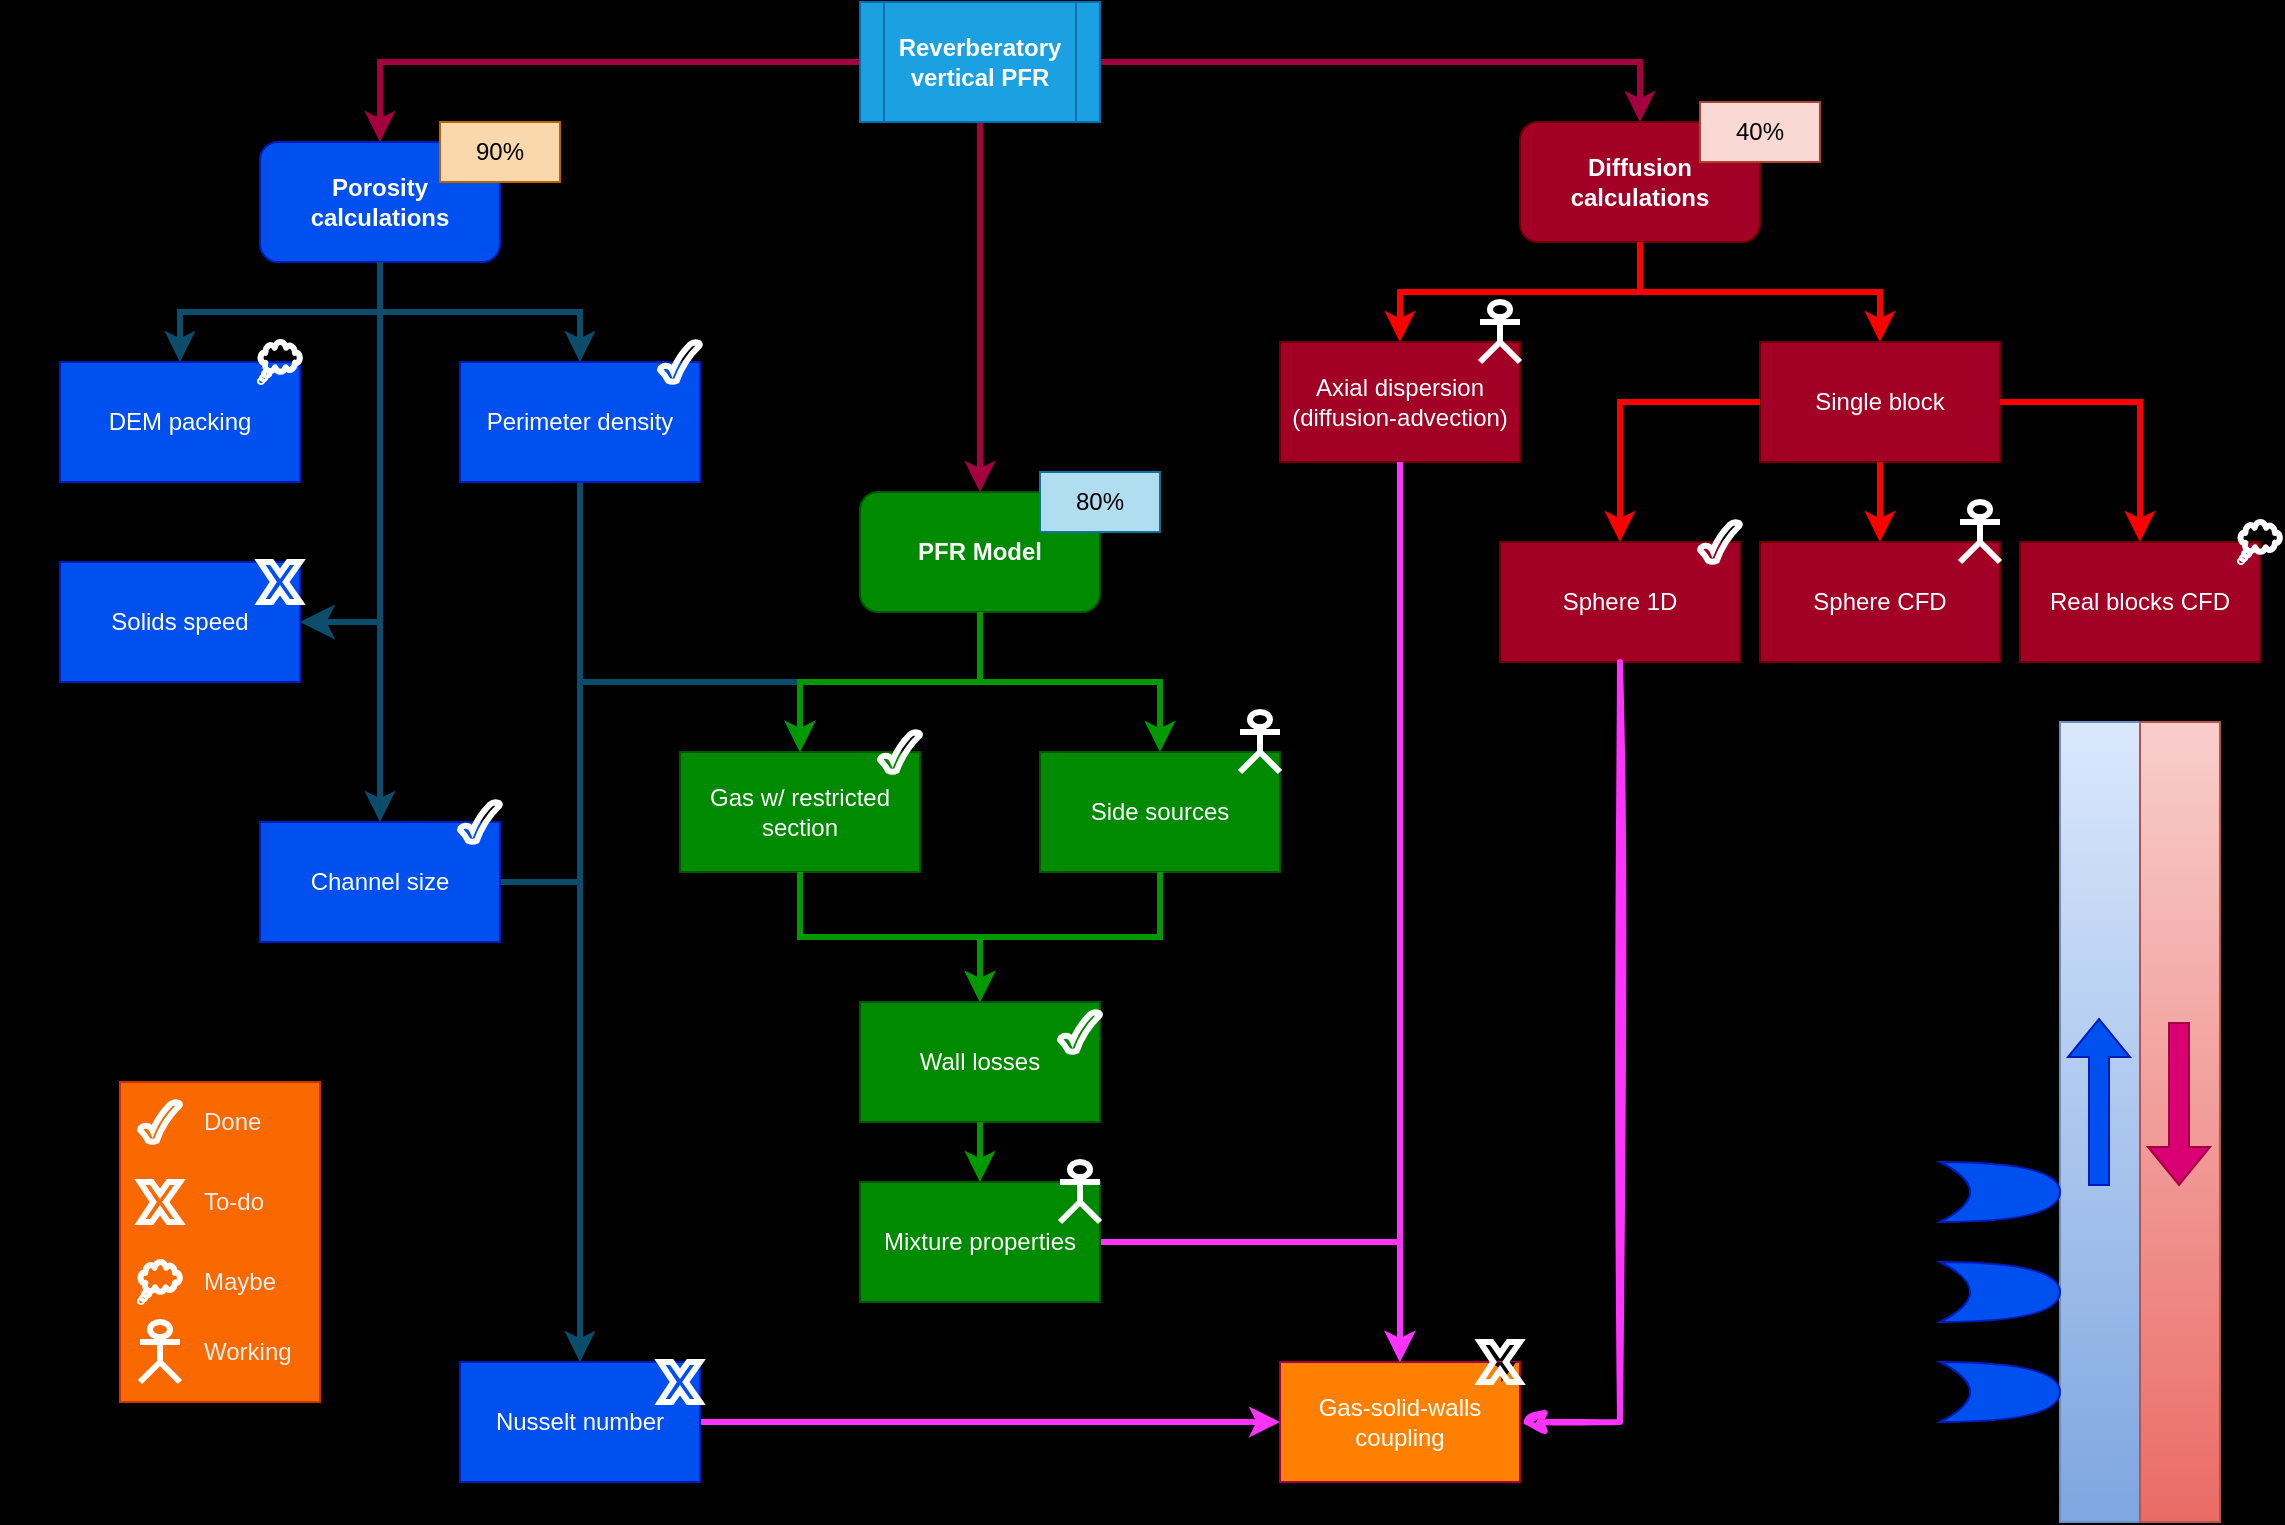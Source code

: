<mxfile version="21.7.2" type="google">
  <diagram name="Page-1" id="57xh4eG6djv1m6ambgIB">
    <mxGraphModel grid="1" page="1" gridSize="10" guides="1" tooltips="1" connect="1" arrows="1" fold="1" pageScale="1" pageWidth="1169" pageHeight="827" background="#000000" math="0" shadow="0">
      <root>
        <mxCell id="0" />
        <mxCell id="1" parent="0" />
        <mxCell id="1J0d0uqA-YPfGlHW_XvP-28" style="edgeStyle=orthogonalEdgeStyle;rounded=0;orthogonalLoop=1;jettySize=auto;html=1;entryX=0.5;entryY=0;entryDx=0;entryDy=0;strokeColor=#A50040;strokeWidth=3;fillColor=#d80073;" edge="1" parent="1" source="1J0d0uqA-YPfGlHW_XvP-27" target="1J0d0uqA-YPfGlHW_XvP-1">
          <mxGeometry relative="1" as="geometry" />
        </mxCell>
        <mxCell id="1J0d0uqA-YPfGlHW_XvP-29" style="edgeStyle=orthogonalEdgeStyle;rounded=0;orthogonalLoop=1;jettySize=auto;html=1;entryX=0.5;entryY=0;entryDx=0;entryDy=0;strokeColor=#A50040;strokeWidth=3;fillColor=#d80073;" edge="1" parent="1" source="1J0d0uqA-YPfGlHW_XvP-27" target="1J0d0uqA-YPfGlHW_XvP-16">
          <mxGeometry relative="1" as="geometry" />
        </mxCell>
        <mxCell id="1J0d0uqA-YPfGlHW_XvP-31" style="edgeStyle=orthogonalEdgeStyle;rounded=0;orthogonalLoop=1;jettySize=auto;html=1;entryX=0.5;entryY=0;entryDx=0;entryDy=0;strokeColor=#A50040;strokeWidth=3;fillColor=#d80073;" edge="1" parent="1" source="1J0d0uqA-YPfGlHW_XvP-27" target="1J0d0uqA-YPfGlHW_XvP-30">
          <mxGeometry relative="1" as="geometry" />
        </mxCell>
        <mxCell id="1J0d0uqA-YPfGlHW_XvP-27" value="Reverberatory vertical PFR" style="shape=process;whiteSpace=wrap;html=1;backgroundOutline=1;fontStyle=1;fillColor=#1ba1e2;fontColor=#ffffff;strokeColor=#006EAF;" vertex="1" parent="1">
          <mxGeometry x="440" y="20" width="120" height="60" as="geometry" />
        </mxCell>
        <mxCell id="1J0d0uqA-YPfGlHW_XvP-34" value="" style="group" connectable="0" vertex="1" parent="1">
          <mxGeometry x="650" y="80" width="500" height="270" as="geometry" />
        </mxCell>
        <mxCell id="1J0d0uqA-YPfGlHW_XvP-16" value="&lt;b&gt;Diffusion calculations&lt;/b&gt;" style="rounded=1;whiteSpace=wrap;html=1;strokeColor=#6F0000;fontColor=#ffffff;fillColor=#a20025;" vertex="1" parent="1J0d0uqA-YPfGlHW_XvP-34">
          <mxGeometry x="120" width="120" height="60" as="geometry" />
        </mxCell>
        <mxCell id="1J0d0uqA-YPfGlHW_XvP-17" value="Axial dispersion&lt;br&gt;(diffusion-advection)" style="rounded=0;whiteSpace=wrap;html=1;strokeColor=#6F0000;fontColor=#ffffff;fillColor=#a20025;" vertex="1" parent="1J0d0uqA-YPfGlHW_XvP-34">
          <mxGeometry y="110" width="120" height="60" as="geometry" />
        </mxCell>
        <mxCell id="1J0d0uqA-YPfGlHW_XvP-18" value="Single block" style="rounded=0;whiteSpace=wrap;html=1;strokeColor=#6F0000;fontColor=#ffffff;fillColor=#a20025;" vertex="1" parent="1J0d0uqA-YPfGlHW_XvP-34">
          <mxGeometry x="240" y="110" width="120" height="60" as="geometry" />
        </mxCell>
        <mxCell id="1J0d0uqA-YPfGlHW_XvP-19" value="Sphere 1D" style="rounded=0;whiteSpace=wrap;html=1;strokeColor=#6F0000;fontColor=#ffffff;fillColor=#a20025;" vertex="1" parent="1J0d0uqA-YPfGlHW_XvP-34">
          <mxGeometry x="110" y="210" width="120" height="60" as="geometry" />
        </mxCell>
        <mxCell id="1J0d0uqA-YPfGlHW_XvP-20" value="Sphere CFD" style="rounded=0;whiteSpace=wrap;html=1;strokeColor=#6F0000;fontColor=#ffffff;fillColor=#a20025;" vertex="1" parent="1J0d0uqA-YPfGlHW_XvP-34">
          <mxGeometry x="240" y="210" width="120" height="60" as="geometry" />
        </mxCell>
        <mxCell id="1J0d0uqA-YPfGlHW_XvP-21" value="Real blocks CFD" style="rounded=0;whiteSpace=wrap;html=1;strokeColor=#6F0000;fontColor=#ffffff;fillColor=#a20025;" vertex="1" parent="1J0d0uqA-YPfGlHW_XvP-34">
          <mxGeometry x="370" y="210" width="120" height="60" as="geometry" />
        </mxCell>
        <mxCell id="1J0d0uqA-YPfGlHW_XvP-26" style="edgeStyle=orthogonalEdgeStyle;rounded=0;orthogonalLoop=1;jettySize=auto;html=1;strokeColor=#FF0000;strokeWidth=3;" edge="1" parent="1J0d0uqA-YPfGlHW_XvP-34" source="1J0d0uqA-YPfGlHW_XvP-16" target="1J0d0uqA-YPfGlHW_XvP-17">
          <mxGeometry relative="1" as="geometry" />
        </mxCell>
        <mxCell id="1J0d0uqA-YPfGlHW_XvP-25" style="edgeStyle=orthogonalEdgeStyle;rounded=0;orthogonalLoop=1;jettySize=auto;html=1;strokeColor=#FF0000;strokeWidth=3;" edge="1" parent="1J0d0uqA-YPfGlHW_XvP-34" source="1J0d0uqA-YPfGlHW_XvP-16" target="1J0d0uqA-YPfGlHW_XvP-18">
          <mxGeometry relative="1" as="geometry" />
        </mxCell>
        <mxCell id="1J0d0uqA-YPfGlHW_XvP-22" style="edgeStyle=orthogonalEdgeStyle;rounded=0;orthogonalLoop=1;jettySize=auto;html=1;entryX=0.5;entryY=0;entryDx=0;entryDy=0;strokeColor=#FF0000;strokeWidth=3;" edge="1" parent="1J0d0uqA-YPfGlHW_XvP-34" source="1J0d0uqA-YPfGlHW_XvP-18" target="1J0d0uqA-YPfGlHW_XvP-19">
          <mxGeometry relative="1" as="geometry" />
        </mxCell>
        <mxCell id="1J0d0uqA-YPfGlHW_XvP-23" style="edgeStyle=orthogonalEdgeStyle;rounded=0;orthogonalLoop=1;jettySize=auto;html=1;entryX=0.5;entryY=0;entryDx=0;entryDy=0;strokeColor=#FF0000;strokeWidth=3;" edge="1" parent="1J0d0uqA-YPfGlHW_XvP-34" source="1J0d0uqA-YPfGlHW_XvP-18" target="1J0d0uqA-YPfGlHW_XvP-20">
          <mxGeometry relative="1" as="geometry" />
        </mxCell>
        <mxCell id="1J0d0uqA-YPfGlHW_XvP-24" style="edgeStyle=orthogonalEdgeStyle;rounded=0;orthogonalLoop=1;jettySize=auto;html=1;entryX=0.5;entryY=0;entryDx=0;entryDy=0;strokeColor=#FF0000;strokeWidth=3;" edge="1" parent="1J0d0uqA-YPfGlHW_XvP-34" source="1J0d0uqA-YPfGlHW_XvP-18" target="1J0d0uqA-YPfGlHW_XvP-21">
          <mxGeometry relative="1" as="geometry" />
        </mxCell>
        <mxCell id="1J0d0uqA-YPfGlHW_XvP-65" value="" style="whiteSpace=wrap;html=1;shape=mxgraph.basic.cloud_callout;strokeColor=#FFFFFF;fontColor=#EEEEEE;fillColor=none;strokeWidth=3;" vertex="1" parent="1J0d0uqA-YPfGlHW_XvP-34">
          <mxGeometry x="480" y="200" width="20" height="20" as="geometry" />
        </mxCell>
        <mxCell id="1J0d0uqA-YPfGlHW_XvP-66" value="" style="verticalLabelPosition=bottom;verticalAlign=top;html=1;shape=mxgraph.basic.tick;strokeColor=#FFFFFF;fontColor=#EEEEEE;fillColor=none;strokeWidth=3;" vertex="1" parent="1J0d0uqA-YPfGlHW_XvP-34">
          <mxGeometry x="210" y="200" width="20" height="20" as="geometry" />
        </mxCell>
        <mxCell id="1J0d0uqA-YPfGlHW_XvP-71" value="" style="shape=umlActor;verticalLabelPosition=bottom;verticalAlign=top;outlineConnect=0;strokeColor=#FFFFFF;fontColor=#EEEEEE;fillColor=none;strokeWidth=3;html=1;" vertex="1" parent="1J0d0uqA-YPfGlHW_XvP-34">
          <mxGeometry x="100" y="90" width="20" height="30" as="geometry" />
        </mxCell>
        <mxCell id="1J0d0uqA-YPfGlHW_XvP-73" value="" style="shape=umlActor;verticalLabelPosition=bottom;verticalAlign=top;outlineConnect=0;strokeColor=#FFFFFF;fontColor=#EEEEEE;fillColor=none;strokeWidth=3;html=1;" vertex="1" parent="1J0d0uqA-YPfGlHW_XvP-34">
          <mxGeometry x="340" y="190" width="20" height="30" as="geometry" />
        </mxCell>
        <mxCell id="1J0d0uqA-YPfGlHW_XvP-89" value="40%" style="text;html=1;strokeColor=#ae4132;fillColor=#fad9d5;align=center;verticalAlign=middle;whiteSpace=wrap;rounded=0;" vertex="1" parent="1J0d0uqA-YPfGlHW_XvP-34">
          <mxGeometry x="210" y="-10" width="60" height="30" as="geometry" />
        </mxCell>
        <mxCell id="1J0d0uqA-YPfGlHW_XvP-36" style="edgeStyle=orthogonalEdgeStyle;rounded=0;orthogonalLoop=1;jettySize=auto;html=1;exitX=1;exitY=0.5;exitDx=0;exitDy=0;strokeColor=#0B4D6A;strokeWidth=3;jumpStyle=arc;jumpSize=15;" edge="1" parent="1" source="1J0d0uqA-YPfGlHW_XvP-11" target="1J0d0uqA-YPfGlHW_XvP-33">
          <mxGeometry relative="1" as="geometry">
            <Array as="points">
              <mxPoint x="300" y="460" />
              <mxPoint x="300" y="360" />
              <mxPoint x="410" y="360" />
            </Array>
          </mxGeometry>
        </mxCell>
        <mxCell id="1J0d0uqA-YPfGlHW_XvP-52" style="edgeStyle=orthogonalEdgeStyle;rounded=0;orthogonalLoop=1;jettySize=auto;html=1;strokeColor=#FF33FF;strokeWidth=3;" edge="1" parent="1" source="1J0d0uqA-YPfGlHW_XvP-10" target="1J0d0uqA-YPfGlHW_XvP-42">
          <mxGeometry relative="1" as="geometry" />
        </mxCell>
        <mxCell id="1J0d0uqA-YPfGlHW_XvP-10" value="Nusselt number" style="rounded=0;whiteSpace=wrap;html=1;strokeColor=#001DBC;fontColor=#ffffff;fillColor=#0050ef;labelBackgroundColor=none;" vertex="1" parent="1">
          <mxGeometry x="240" y="700" width="120" height="60" as="geometry" />
        </mxCell>
        <mxCell id="1J0d0uqA-YPfGlHW_XvP-13" style="edgeStyle=orthogonalEdgeStyle;rounded=0;orthogonalLoop=1;jettySize=auto;html=1;exitX=1;exitY=0.5;exitDx=0;exitDy=0;strokeColor=#0B4D6A;fontColor=default;labelBackgroundColor=none;strokeWidth=3;jumpStyle=none;" edge="1" parent="1" source="1J0d0uqA-YPfGlHW_XvP-11" target="1J0d0uqA-YPfGlHW_XvP-10">
          <mxGeometry relative="1" as="geometry">
            <Array as="points">
              <mxPoint x="300" y="460" />
            </Array>
          </mxGeometry>
        </mxCell>
        <mxCell id="1J0d0uqA-YPfGlHW_XvP-37" style="edgeStyle=orthogonalEdgeStyle;rounded=0;orthogonalLoop=1;jettySize=auto;html=1;strokeColor=#0B4D6A;strokeWidth=3;jumpStyle=arc;exitX=0.5;exitY=1;exitDx=0;exitDy=0;jumpSize=15;" edge="1" parent="1" source="1J0d0uqA-YPfGlHW_XvP-14" target="1J0d0uqA-YPfGlHW_XvP-33">
          <mxGeometry relative="1" as="geometry">
            <mxPoint x="190" y="350" as="sourcePoint" />
            <mxPoint x="260" y="420" as="targetPoint" />
            <Array as="points">
              <mxPoint x="300" y="360" />
              <mxPoint x="410" y="360" />
            </Array>
          </mxGeometry>
        </mxCell>
        <mxCell id="1J0d0uqA-YPfGlHW_XvP-42" value="Gas-solid-walls coupling" style="rounded=0;whiteSpace=wrap;html=1;strokeColor=#A50040;fontColor=#ffffff;fillColor=#FF8000;" vertex="1" parent="1">
          <mxGeometry x="650" y="700" width="120" height="60" as="geometry" />
        </mxCell>
        <mxCell id="1J0d0uqA-YPfGlHW_XvP-44" style="edgeStyle=orthogonalEdgeStyle;rounded=0;orthogonalLoop=1;jettySize=auto;html=1;exitX=0.5;exitY=1;exitDx=0;exitDy=0;strokeColor=#FF33FF;strokeWidth=3;" edge="1" parent="1" source="1J0d0uqA-YPfGlHW_XvP-17" target="1J0d0uqA-YPfGlHW_XvP-42">
          <mxGeometry relative="1" as="geometry" />
        </mxCell>
        <mxCell id="1J0d0uqA-YPfGlHW_XvP-53" value="" style="group" connectable="0" vertex="1" parent="1">
          <mxGeometry x="10" y="90" width="380" height="200" as="geometry" />
        </mxCell>
        <mxCell id="1J0d0uqA-YPfGlHW_XvP-50" value="DEM packing" style="rounded=0;whiteSpace=wrap;html=1;strokeColor=#001DBC;fontColor=#ffffff;fillColor=#0050ef;" vertex="1" parent="1J0d0uqA-YPfGlHW_XvP-53">
          <mxGeometry x="30" y="110" width="120" height="60" as="geometry" />
        </mxCell>
        <mxCell id="1J0d0uqA-YPfGlHW_XvP-51" style="edgeStyle=orthogonalEdgeStyle;rounded=0;orthogonalLoop=1;jettySize=auto;html=1;strokeColor=#0B4D6A;strokeWidth=3;exitX=0.5;exitY=1;exitDx=0;exitDy=0;" edge="1" parent="1J0d0uqA-YPfGlHW_XvP-53" source="1J0d0uqA-YPfGlHW_XvP-1" target="1J0d0uqA-YPfGlHW_XvP-50">
          <mxGeometry relative="1" as="geometry" />
        </mxCell>
        <mxCell id="1J0d0uqA-YPfGlHW_XvP-1" value="Porosity calculations" style="rounded=1;whiteSpace=wrap;html=1;labelBackgroundColor=none;fillColor=#0050ef;strokeColor=#001DBC;fontColor=#ffffff;fontStyle=1" vertex="1" parent="1J0d0uqA-YPfGlHW_XvP-53">
          <mxGeometry x="130" width="120" height="60" as="geometry" />
        </mxCell>
        <mxCell id="1J0d0uqA-YPfGlHW_XvP-14" value="&lt;span style=&quot;font-weight: normal;&quot;&gt;Perimeter density&lt;/span&gt;" style="rounded=0;whiteSpace=wrap;html=1;strokeColor=#001DBC;fontColor=#ffffff;fillColor=#0050ef;labelBackgroundColor=none;fontStyle=1" vertex="1" parent="1J0d0uqA-YPfGlHW_XvP-53">
          <mxGeometry x="230" y="110" width="120" height="60" as="geometry" />
        </mxCell>
        <mxCell id="1J0d0uqA-YPfGlHW_XvP-15" style="edgeStyle=orthogonalEdgeStyle;rounded=0;orthogonalLoop=1;jettySize=auto;html=1;strokeColor=#0B4D6A;fontColor=default;labelBackgroundColor=none;strokeWidth=3;" edge="1" parent="1J0d0uqA-YPfGlHW_XvP-53" source="1J0d0uqA-YPfGlHW_XvP-1" target="1J0d0uqA-YPfGlHW_XvP-14">
          <mxGeometry relative="1" as="geometry" />
        </mxCell>
        <mxCell id="1J0d0uqA-YPfGlHW_XvP-59" value="" style="verticalLabelPosition=bottom;verticalAlign=top;html=1;shape=mxgraph.basic.tick;strokeColor=#FFFFFF;fontColor=#EEEEEE;fillColor=none;strokeWidth=3;" vertex="1" parent="1J0d0uqA-YPfGlHW_XvP-53">
          <mxGeometry x="330" y="100" width="20" height="20" as="geometry" />
        </mxCell>
        <mxCell id="1J0d0uqA-YPfGlHW_XvP-62" value="" style="whiteSpace=wrap;html=1;shape=mxgraph.basic.cloud_callout;strokeColor=#FFFFFF;fontColor=#EEEEEE;fillColor=none;strokeWidth=3;" vertex="1" parent="1J0d0uqA-YPfGlHW_XvP-53">
          <mxGeometry x="130" y="100" width="20" height="20" as="geometry" />
        </mxCell>
        <mxCell id="1J0d0uqA-YPfGlHW_XvP-87" value="90%" style="text;html=1;strokeColor=#b46504;fillColor=#fad7ac;align=center;verticalAlign=middle;whiteSpace=wrap;rounded=0;" vertex="1" parent="1J0d0uqA-YPfGlHW_XvP-53">
          <mxGeometry x="220" y="-10" width="60" height="30" as="geometry" />
        </mxCell>
        <mxCell id="1J0d0uqA-YPfGlHW_XvP-54" value="" style="group" connectable="0" vertex="1" parent="1">
          <mxGeometry x="350" y="265" width="300" height="330" as="geometry" />
        </mxCell>
        <mxCell id="1J0d0uqA-YPfGlHW_XvP-30" value="PFR Model" style="rounded=1;whiteSpace=wrap;html=1;fontStyle=1;fillColor=#008a00;fontColor=#ffffff;strokeColor=#005700;" vertex="1" parent="1J0d0uqA-YPfGlHW_XvP-54">
          <mxGeometry x="90" width="120" height="60" as="geometry" />
        </mxCell>
        <mxCell id="1J0d0uqA-YPfGlHW_XvP-33" value="Gas w/ restricted section" style="rounded=0;whiteSpace=wrap;html=1;fillColor=#008a00;fontColor=#ffffff;strokeColor=#005700;" vertex="1" parent="1J0d0uqA-YPfGlHW_XvP-54">
          <mxGeometry y="130" width="120" height="60" as="geometry" />
        </mxCell>
        <mxCell id="1J0d0uqA-YPfGlHW_XvP-40" value="Wall losses" style="rounded=0;whiteSpace=wrap;html=1;strokeColor=#005700;fontColor=#ffffff;fillColor=#008a00;" vertex="1" parent="1J0d0uqA-YPfGlHW_XvP-54">
          <mxGeometry x="90" y="255" width="120" height="60" as="geometry" />
        </mxCell>
        <mxCell id="1J0d0uqA-YPfGlHW_XvP-47" value="Side sources" style="rounded=0;whiteSpace=wrap;html=1;strokeColor=#005700;fontColor=#ffffff;fillColor=#008a00;" vertex="1" parent="1J0d0uqA-YPfGlHW_XvP-54">
          <mxGeometry x="180" y="130" width="120" height="60" as="geometry" />
        </mxCell>
        <mxCell id="1J0d0uqA-YPfGlHW_XvP-38" style="edgeStyle=orthogonalEdgeStyle;rounded=0;orthogonalLoop=1;jettySize=auto;html=1;exitX=0.5;exitY=1;exitDx=0;exitDy=0;entryX=0.5;entryY=0;entryDx=0;entryDy=0;strokeColor=#009900;strokeWidth=3;" edge="1" parent="1J0d0uqA-YPfGlHW_XvP-54" source="1J0d0uqA-YPfGlHW_XvP-30" target="1J0d0uqA-YPfGlHW_XvP-33">
          <mxGeometry relative="1" as="geometry" />
        </mxCell>
        <mxCell id="1J0d0uqA-YPfGlHW_XvP-41" style="edgeStyle=orthogonalEdgeStyle;rounded=0;orthogonalLoop=1;jettySize=auto;html=1;exitX=0.5;exitY=1;exitDx=0;exitDy=0;strokeColor=#009900;strokeWidth=3;" edge="1" parent="1J0d0uqA-YPfGlHW_XvP-54" source="1J0d0uqA-YPfGlHW_XvP-33" target="1J0d0uqA-YPfGlHW_XvP-40">
          <mxGeometry relative="1" as="geometry" />
        </mxCell>
        <mxCell id="1J0d0uqA-YPfGlHW_XvP-48" style="edgeStyle=orthogonalEdgeStyle;rounded=0;orthogonalLoop=1;jettySize=auto;html=1;entryX=0.5;entryY=0;entryDx=0;entryDy=0;strokeColor=#009900;strokeWidth=3;" edge="1" parent="1J0d0uqA-YPfGlHW_XvP-54" source="1J0d0uqA-YPfGlHW_XvP-30" target="1J0d0uqA-YPfGlHW_XvP-47">
          <mxGeometry relative="1" as="geometry" />
        </mxCell>
        <mxCell id="1J0d0uqA-YPfGlHW_XvP-49" style="edgeStyle=orthogonalEdgeStyle;rounded=0;orthogonalLoop=1;jettySize=auto;html=1;strokeColor=#009900;strokeWidth=3;" edge="1" parent="1J0d0uqA-YPfGlHW_XvP-54" source="1J0d0uqA-YPfGlHW_XvP-47" target="1J0d0uqA-YPfGlHW_XvP-40">
          <mxGeometry relative="1" as="geometry" />
        </mxCell>
        <mxCell id="1J0d0uqA-YPfGlHW_XvP-63" value="" style="verticalLabelPosition=bottom;verticalAlign=top;html=1;shape=mxgraph.basic.tick;strokeColor=#FFFFFF;fontColor=#EEEEEE;fillColor=none;strokeWidth=3;" vertex="1" parent="1J0d0uqA-YPfGlHW_XvP-54">
          <mxGeometry x="100" y="120" width="20" height="20" as="geometry" />
        </mxCell>
        <mxCell id="1J0d0uqA-YPfGlHW_XvP-64" value="" style="verticalLabelPosition=bottom;verticalAlign=top;html=1;shape=mxgraph.basic.tick;strokeColor=#FFFFFF;fontColor=#EEEEEE;fillColor=none;strokeWidth=3;" vertex="1" parent="1J0d0uqA-YPfGlHW_XvP-54">
          <mxGeometry x="190" y="260" width="20" height="20" as="geometry" />
        </mxCell>
        <mxCell id="1J0d0uqA-YPfGlHW_XvP-72" value="" style="shape=umlActor;verticalLabelPosition=bottom;verticalAlign=top;outlineConnect=0;strokeColor=#FFFFFF;fontColor=#EEEEEE;fillColor=none;strokeWidth=3;html=1;" vertex="1" parent="1J0d0uqA-YPfGlHW_XvP-54">
          <mxGeometry x="280" y="110" width="20" height="30" as="geometry" />
        </mxCell>
        <mxCell id="1J0d0uqA-YPfGlHW_XvP-88" value="80%" style="text;html=1;strokeColor=#10739e;fillColor=#b1ddf0;align=center;verticalAlign=middle;whiteSpace=wrap;rounded=0;" vertex="1" parent="1J0d0uqA-YPfGlHW_XvP-54">
          <mxGeometry x="180" y="-10" width="60" height="30" as="geometry" />
        </mxCell>
        <mxCell id="1J0d0uqA-YPfGlHW_XvP-11" value="&lt;span style=&quot;font-weight: normal;&quot;&gt;Channel size&lt;/span&gt;" style="rounded=0;whiteSpace=wrap;html=1;strokeColor=#001DBC;fontColor=#ffffff;fillColor=#0050ef;labelBackgroundColor=none;fontStyle=1" vertex="1" parent="1">
          <mxGeometry x="140" y="430" width="120" height="60" as="geometry" />
        </mxCell>
        <mxCell id="1J0d0uqA-YPfGlHW_XvP-12" style="edgeStyle=orthogonalEdgeStyle;rounded=0;orthogonalLoop=1;jettySize=auto;html=1;exitX=0.5;exitY=1;exitDx=0;exitDy=0;entryX=0.5;entryY=0;entryDx=0;entryDy=0;strokeColor=#0B4D6A;fontColor=default;labelBackgroundColor=none;strokeWidth=3;" edge="1" parent="1" source="1J0d0uqA-YPfGlHW_XvP-1" target="1J0d0uqA-YPfGlHW_XvP-11">
          <mxGeometry relative="1" as="geometry" />
        </mxCell>
        <mxCell id="1J0d0uqA-YPfGlHW_XvP-60" value="" style="verticalLabelPosition=bottom;verticalAlign=top;html=1;shape=mxgraph.basic.tick;strokeColor=#FFFFFF;fontColor=#EEEEEE;fillColor=none;strokeWidth=3;" vertex="1" parent="1">
          <mxGeometry x="240" y="420" width="20" height="20" as="geometry" />
        </mxCell>
        <mxCell id="1J0d0uqA-YPfGlHW_XvP-75" value="" style="verticalLabelPosition=bottom;verticalAlign=top;html=1;shape=mxgraph.basic.x;strokeColor=#FFFFFF;fontColor=#EEEEEE;fillColor=none;strokeWidth=3;" vertex="1" parent="1">
          <mxGeometry x="340" y="700" width="20" height="20" as="geometry" />
        </mxCell>
        <mxCell id="H_eJjG2zJfM0rDSaVh23-5" style="edgeStyle=none;curved=1;rounded=0;orthogonalLoop=1;jettySize=auto;html=1;exitX=0.5;exitY=0.71;exitDx=0;exitDy=0;exitPerimeter=0;fontSize=12;startSize=8;endSize=8;" edge="1" parent="1" source="1J0d0uqA-YPfGlHW_XvP-77" target="1J0d0uqA-YPfGlHW_XvP-42">
          <mxGeometry relative="1" as="geometry" />
        </mxCell>
        <mxCell id="1J0d0uqA-YPfGlHW_XvP-77" value="" style="verticalLabelPosition=bottom;verticalAlign=top;html=1;shape=mxgraph.basic.x;strokeColor=#FFFFFF;fontColor=#EEEEEE;fillColor=none;strokeWidth=3;" vertex="1" parent="1">
          <mxGeometry x="750" y="690" width="20" height="20" as="geometry" />
        </mxCell>
        <mxCell id="1J0d0uqA-YPfGlHW_XvP-86" value="" style="group;fillColor=#fa6800;fontColor=#000000;strokeColor=#C73500;perimeterSpacing=0;shadow=1;perimeter=rectanglePerimeter;rounded=0;glass=0;spacingTop=0;spacingLeft=0;" connectable="0" vertex="1" parent="1">
          <mxGeometry x="70" y="560" width="100" height="160" as="geometry" />
        </mxCell>
        <mxCell id="1J0d0uqA-YPfGlHW_XvP-55" value="" style="verticalLabelPosition=bottom;verticalAlign=top;html=1;shape=mxgraph.basic.x;strokeColor=#FFFFFF;fontColor=#EEEEEE;fillColor=none;strokeWidth=3;" vertex="1" parent="1J0d0uqA-YPfGlHW_XvP-86">
          <mxGeometry x="10" y="50" width="20" height="20" as="geometry" />
        </mxCell>
        <mxCell id="1J0d0uqA-YPfGlHW_XvP-57" value="" style="verticalLabelPosition=bottom;verticalAlign=top;html=1;shape=mxgraph.basic.tick;strokeColor=#FFFFFF;fontColor=#EEEEEE;fillColor=none;strokeWidth=3;" vertex="1" parent="1J0d0uqA-YPfGlHW_XvP-86">
          <mxGeometry x="10" y="10" width="20" height="20" as="geometry" />
        </mxCell>
        <mxCell id="1J0d0uqA-YPfGlHW_XvP-61" value="" style="whiteSpace=wrap;html=1;shape=mxgraph.basic.cloud_callout;strokeColor=#FFFFFF;fontColor=#EEEEEE;fillColor=none;strokeWidth=3;" vertex="1" parent="1J0d0uqA-YPfGlHW_XvP-86">
          <mxGeometry x="10" y="90" width="20" height="20" as="geometry" />
        </mxCell>
        <mxCell id="1J0d0uqA-YPfGlHW_XvP-70" value="" style="shape=umlActor;verticalLabelPosition=bottom;verticalAlign=top;outlineConnect=0;strokeColor=#FFFFFF;fontColor=#EEEEEE;fillColor=none;strokeWidth=3;html=1;" vertex="1" parent="1J0d0uqA-YPfGlHW_XvP-86">
          <mxGeometry x="10" y="120" width="20" height="30" as="geometry" />
        </mxCell>
        <mxCell id="1J0d0uqA-YPfGlHW_XvP-82" value="Done" style="text;html=1;strokeColor=none;fillColor=none;align=left;verticalAlign=middle;whiteSpace=wrap;rounded=0;fontColor=#EEEEEE;" vertex="1" parent="1J0d0uqA-YPfGlHW_XvP-86">
          <mxGeometry x="40" y="5" width="60" height="30" as="geometry" />
        </mxCell>
        <mxCell id="1J0d0uqA-YPfGlHW_XvP-83" value="To-do" style="text;html=1;strokeColor=none;fillColor=none;align=left;verticalAlign=middle;whiteSpace=wrap;rounded=0;fontColor=#EEEEEE;" vertex="1" parent="1J0d0uqA-YPfGlHW_XvP-86">
          <mxGeometry x="40" y="45" width="60" height="30" as="geometry" />
        </mxCell>
        <mxCell id="1J0d0uqA-YPfGlHW_XvP-84" value="Maybe" style="text;html=1;strokeColor=none;fillColor=none;align=left;verticalAlign=middle;whiteSpace=wrap;rounded=0;fontColor=#EEEEEE;" vertex="1" parent="1J0d0uqA-YPfGlHW_XvP-86">
          <mxGeometry x="40" y="85" width="60" height="30" as="geometry" />
        </mxCell>
        <mxCell id="1J0d0uqA-YPfGlHW_XvP-85" value="Working" style="text;html=1;strokeColor=none;fillColor=none;align=left;verticalAlign=middle;whiteSpace=wrap;rounded=0;fontColor=#EEEEEE;" vertex="1" parent="1J0d0uqA-YPfGlHW_XvP-86">
          <mxGeometry x="40" y="120" width="60" height="30" as="geometry" />
        </mxCell>
        <mxCell id="1J0d0uqA-YPfGlHW_XvP-97" value="" style="group" connectable="0" vertex="1" parent="1">
          <mxGeometry x="980" y="380" width="140" height="400" as="geometry" />
        </mxCell>
        <mxCell id="1J0d0uqA-YPfGlHW_XvP-90" value="" style="rounded=0;whiteSpace=wrap;html=1;strokeColor=#6c8ebf;fillColor=#dae8fc;gradientColor=#7ea6e0;" vertex="1" parent="1J0d0uqA-YPfGlHW_XvP-97">
          <mxGeometry x="60" width="40" height="400" as="geometry" />
        </mxCell>
        <mxCell id="1J0d0uqA-YPfGlHW_XvP-91" value="" style="rounded=0;whiteSpace=wrap;html=1;strokeColor=#b85450;fillColor=#f8cecc;gradientColor=#ea6b66;" vertex="1" parent="1J0d0uqA-YPfGlHW_XvP-97">
          <mxGeometry x="100" width="40" height="400" as="geometry" />
        </mxCell>
        <mxCell id="1J0d0uqA-YPfGlHW_XvP-92" value="" style="shape=flexArrow;endArrow=classic;html=1;rounded=0;strokeColor=#001DBC;fillColor=#0050ef;" edge="1" parent="1J0d0uqA-YPfGlHW_XvP-97">
          <mxGeometry width="50" height="50" relative="1" as="geometry">
            <mxPoint x="79.5" y="232" as="sourcePoint" />
            <mxPoint x="79.5" y="148" as="targetPoint" />
          </mxGeometry>
        </mxCell>
        <mxCell id="1J0d0uqA-YPfGlHW_XvP-93" value="" style="shape=flexArrow;endArrow=classic;html=1;rounded=0;strokeColor=#A50040;fillColor=#d80073;" edge="1" parent="1J0d0uqA-YPfGlHW_XvP-97">
          <mxGeometry width="50" height="50" relative="1" as="geometry">
            <mxPoint x="119.5" y="150" as="sourcePoint" />
            <mxPoint x="119.5" y="232" as="targetPoint" />
          </mxGeometry>
        </mxCell>
        <mxCell id="1J0d0uqA-YPfGlHW_XvP-94" value="" style="shape=xor;whiteSpace=wrap;html=1;strokeColor=#001DBC;fontColor=#ffffff;fillColor=#0050ef;" vertex="1" parent="1J0d0uqA-YPfGlHW_XvP-97">
          <mxGeometry y="270" width="60" height="30" as="geometry" />
        </mxCell>
        <mxCell id="1J0d0uqA-YPfGlHW_XvP-95" value="" style="shape=xor;whiteSpace=wrap;html=1;strokeColor=#001DBC;fontColor=#ffffff;fillColor=#0050ef;" vertex="1" parent="1J0d0uqA-YPfGlHW_XvP-97">
          <mxGeometry y="220" width="60" height="30" as="geometry" />
        </mxCell>
        <mxCell id="1J0d0uqA-YPfGlHW_XvP-96" value="" style="shape=xor;whiteSpace=wrap;html=1;strokeColor=#001DBC;fontColor=#ffffff;fillColor=#0050ef;" vertex="1" parent="1J0d0uqA-YPfGlHW_XvP-97">
          <mxGeometry y="320" width="60" height="30" as="geometry" />
        </mxCell>
        <mxCell id="1J0d0uqA-YPfGlHW_XvP-98" value="&lt;span style=&quot;font-weight: normal;&quot;&gt;Solids speed&lt;/span&gt;" style="rounded=0;whiteSpace=wrap;html=1;strokeColor=#001DBC;fontColor=#ffffff;fillColor=#0050ef;labelBackgroundColor=none;fontStyle=1" vertex="1" parent="1">
          <mxGeometry x="40" y="300" width="120" height="60" as="geometry" />
        </mxCell>
        <mxCell id="1J0d0uqA-YPfGlHW_XvP-101" style="edgeStyle=orthogonalEdgeStyle;rounded=0;orthogonalLoop=1;jettySize=auto;html=1;entryX=0.5;entryY=0;entryDx=0;entryDy=0;strokeColor=#FF33FF;strokeWidth=3;" edge="1" parent="1" source="1J0d0uqA-YPfGlHW_XvP-99" target="1J0d0uqA-YPfGlHW_XvP-42">
          <mxGeometry relative="1" as="geometry" />
        </mxCell>
        <mxCell id="1J0d0uqA-YPfGlHW_XvP-99" value="Mixture properties" style="rounded=0;whiteSpace=wrap;html=1;strokeColor=#005700;fontColor=#ffffff;fillColor=#008a00;" vertex="1" parent="1">
          <mxGeometry x="440" y="610" width="120" height="60" as="geometry" />
        </mxCell>
        <mxCell id="1J0d0uqA-YPfGlHW_XvP-100" style="edgeStyle=orthogonalEdgeStyle;rounded=0;orthogonalLoop=1;jettySize=auto;html=1;strokeColor=#009900;strokeWidth=3;" edge="1" parent="1" source="1J0d0uqA-YPfGlHW_XvP-40" target="1J0d0uqA-YPfGlHW_XvP-99">
          <mxGeometry relative="1" as="geometry" />
        </mxCell>
        <mxCell id="H_eJjG2zJfM0rDSaVh23-3" style="edgeStyle=orthogonalEdgeStyle;rounded=0;orthogonalLoop=1;jettySize=auto;html=1;entryX=1;entryY=0.5;entryDx=0;entryDy=0;fontSize=12;startSize=8;endSize=8;strokeWidth=3;strokeColor=#0B4D6A;" edge="1" parent="1" source="1J0d0uqA-YPfGlHW_XvP-1" target="1J0d0uqA-YPfGlHW_XvP-98">
          <mxGeometry relative="1" as="geometry" />
        </mxCell>
        <mxCell id="H_eJjG2zJfM0rDSaVh23-4" value="" style="verticalLabelPosition=bottom;verticalAlign=top;html=1;shape=mxgraph.basic.x;strokeColor=#FFFFFF;fontColor=#EEEEEE;fillColor=none;strokeWidth=3;" vertex="1" parent="1">
          <mxGeometry x="140" y="300" width="20" height="20" as="geometry" />
        </mxCell>
        <mxCell id="H_eJjG2zJfM0rDSaVh23-8" value="" style="shape=umlActor;verticalLabelPosition=bottom;verticalAlign=top;outlineConnect=0;strokeColor=#FFFFFF;fontColor=#EEEEEE;fillColor=none;strokeWidth=3;html=1;" vertex="1" parent="1">
          <mxGeometry x="540" y="600" width="20" height="30" as="geometry" />
        </mxCell>
        <mxCell id="b2rPSLeaXXJIEqbNyhAO-1" style="edgeStyle=orthogonalEdgeStyle;rounded=0;sketch=1;hachureGap=4;jiggle=2;curveFitting=1;orthogonalLoop=1;jettySize=auto;html=1;entryX=1;entryY=0.5;entryDx=0;entryDy=0;fontFamily=Architects Daughter;fontSource=https%3A%2F%2Ffonts.googleapis.com%2Fcss%3Ffamily%3DArchitects%2BDaughter;fontSize=16;strokeWidth=3;strokeColor=#FF33FF;" edge="1" parent="1" source="1J0d0uqA-YPfGlHW_XvP-19" target="1J0d0uqA-YPfGlHW_XvP-42">
          <mxGeometry relative="1" as="geometry" />
        </mxCell>
      </root>
    </mxGraphModel>
  </diagram>
</mxfile>
